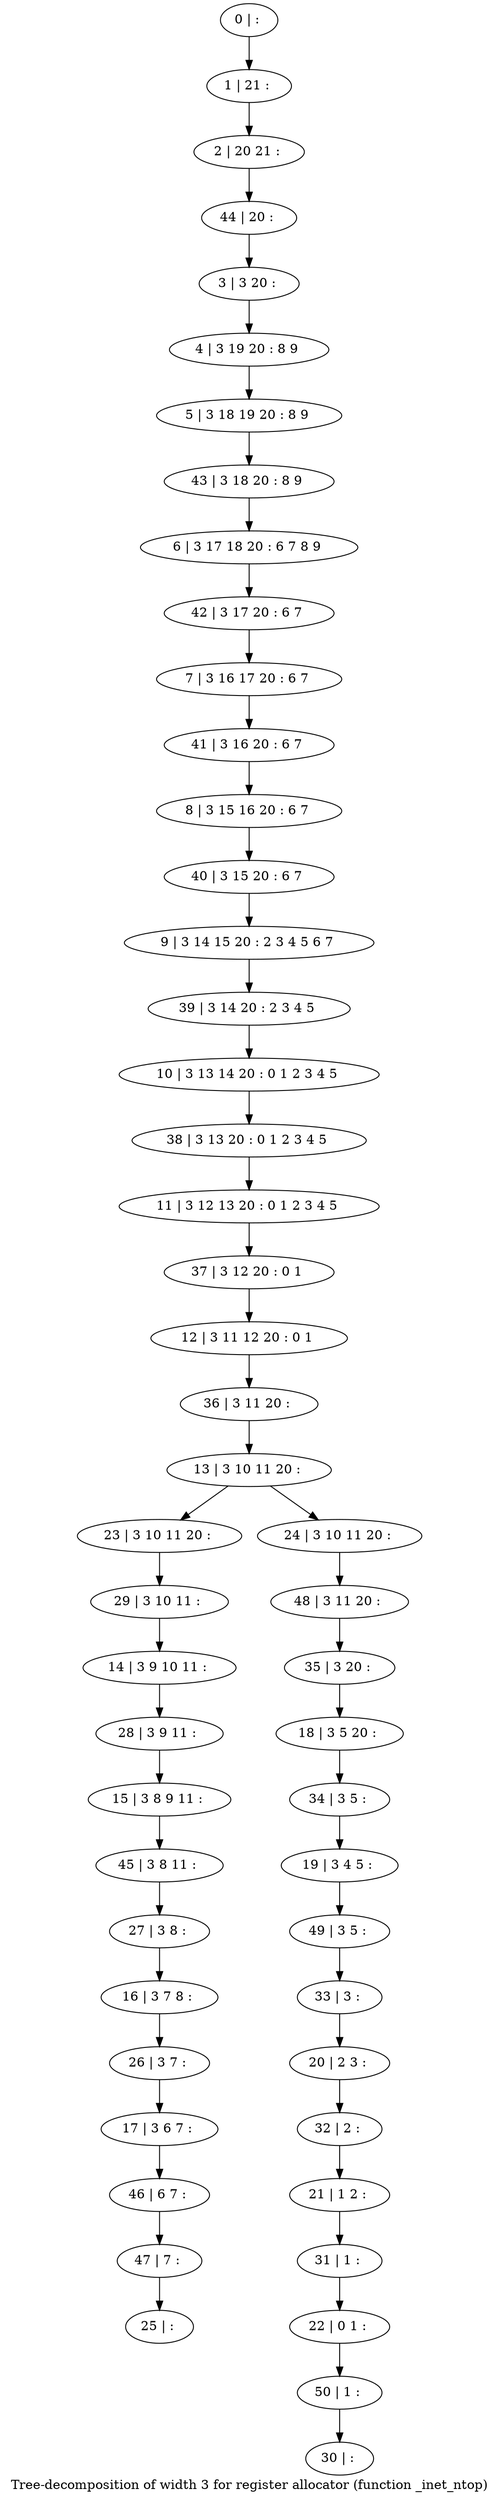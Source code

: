 digraph G {
graph [label="Tree-decomposition of width 3 for register allocator (function _inet_ntop)"]
0[label="0 | : "];
1[label="1 | 21 : "];
2[label="2 | 20 21 : "];
3[label="3 | 3 20 : "];
4[label="4 | 3 19 20 : 8 9 "];
5[label="5 | 3 18 19 20 : 8 9 "];
6[label="6 | 3 17 18 20 : 6 7 8 9 "];
7[label="7 | 3 16 17 20 : 6 7 "];
8[label="8 | 3 15 16 20 : 6 7 "];
9[label="9 | 3 14 15 20 : 2 3 4 5 6 7 "];
10[label="10 | 3 13 14 20 : 0 1 2 3 4 5 "];
11[label="11 | 3 12 13 20 : 0 1 2 3 4 5 "];
12[label="12 | 3 11 12 20 : 0 1 "];
13[label="13 | 3 10 11 20 : "];
14[label="14 | 3 9 10 11 : "];
15[label="15 | 3 8 9 11 : "];
16[label="16 | 3 7 8 : "];
17[label="17 | 3 6 7 : "];
18[label="18 | 3 5 20 : "];
19[label="19 | 3 4 5 : "];
20[label="20 | 2 3 : "];
21[label="21 | 1 2 : "];
22[label="22 | 0 1 : "];
23[label="23 | 3 10 11 20 : "];
24[label="24 | 3 10 11 20 : "];
25[label="25 | : "];
26[label="26 | 3 7 : "];
27[label="27 | 3 8 : "];
28[label="28 | 3 9 11 : "];
29[label="29 | 3 10 11 : "];
30[label="30 | : "];
31[label="31 | 1 : "];
32[label="32 | 2 : "];
33[label="33 | 3 : "];
34[label="34 | 3 5 : "];
35[label="35 | 3 20 : "];
36[label="36 | 3 11 20 : "];
37[label="37 | 3 12 20 : 0 1 "];
38[label="38 | 3 13 20 : 0 1 2 3 4 5 "];
39[label="39 | 3 14 20 : 2 3 4 5 "];
40[label="40 | 3 15 20 : 6 7 "];
41[label="41 | 3 16 20 : 6 7 "];
42[label="42 | 3 17 20 : 6 7 "];
43[label="43 | 3 18 20 : 8 9 "];
44[label="44 | 20 : "];
45[label="45 | 3 8 11 : "];
46[label="46 | 6 7 : "];
47[label="47 | 7 : "];
48[label="48 | 3 11 20 : "];
49[label="49 | 3 5 : "];
50[label="50 | 1 : "];
0->1 ;
1->2 ;
3->4 ;
4->5 ;
13->23 ;
13->24 ;
26->17 ;
16->26 ;
27->16 ;
28->15 ;
14->28 ;
29->14 ;
23->29 ;
31->22 ;
21->31 ;
32->21 ;
20->32 ;
33->20 ;
34->19 ;
18->34 ;
35->18 ;
36->13 ;
12->36 ;
37->12 ;
11->37 ;
38->11 ;
10->38 ;
39->10 ;
9->39 ;
40->9 ;
8->40 ;
41->8 ;
7->41 ;
42->7 ;
6->42 ;
43->6 ;
5->43 ;
44->3 ;
2->44 ;
45->27 ;
15->45 ;
17->46 ;
47->25 ;
46->47 ;
48->35 ;
24->48 ;
49->33 ;
19->49 ;
50->30 ;
22->50 ;
}
